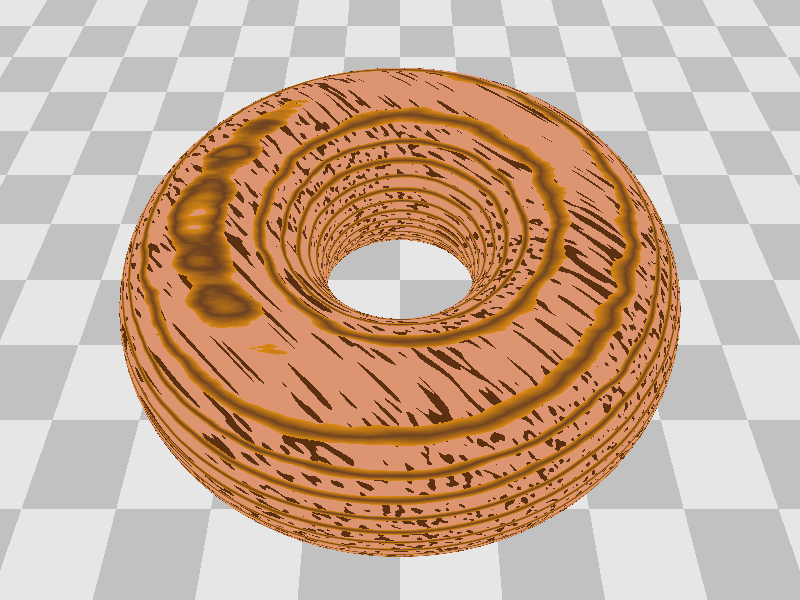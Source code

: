 // ------------------------------------------------------------
// Jednoduchá scéna s uzavřeným objektem, plochou, dvojicí světel
// a jednou kamerou (pozorovatelem)
//
// rendering lze spustit příkazem:
//     povray +W800 +H600 +B +FN +D +Iscene6.pov +Oscene6.png
// (pro náhled postačí zadat povray scene6.pov)
//
// Založeno na souboru původně vytvořeném Danem Farmerem (leden 2002)
// ------------------------------------------------------------

#version 3.5;

// globální nastavení parametrů scény
global_settings {
    assumed_gamma 2.2
}

// načtení všech potřebných externích souborů
#include "colors.inc"

// nastavení kamery (pozorovatele)
camera {
    location  <0, 20, -15>               // pozice kamery
    look_at   <0, -2,   0>               // bod, na který kamera směřuje
}

// první (silnější) světelný zdroj s bílou barvou
light_source {
    <-50, 100, -80>                      // pozice světelného zdroje
    color rgb 1                          // barva světla (všech tří složek)
}

// druhý (slabší) světelný zdroj
light_source {
    <250, 25, -100>                      // pozice světelného zdroje
    color red 0.85 green 0.53 blue 0.10  // barva světla
}

// objekt ve scéně: torus (anuloid)
torus {
    7.0, 4.0                             // geometrické informace
                                         // (poloměry celého toroidu a "trubky")

    // spodní (podkladová) textura se základním vzorkem
    texture {
        pigment {                        // definice vzorku textury
           bozo                          // typ vzorku
           color_map {                   // dvě barvy, které se na vzorku střídají
            [0.0 color red 0.36 green 0.20 blue 0.09]
            [0.4 color red 0.36 green 0.20 blue 0.09]
            [0.4 color red 0.858824 green 0.576471 blue 0.439216]
            [1.01 color red 0.858824 green 0.576471 blue 0.439216]
            }
            scale <4, 0.15, 0.15>        // změna měřítka (velikosti) namapovaného vzorku
            rotate 45*y
        }
    }

    // horní textura, která přidává jemnější vzorek
    texture {
        finish {                         // vlastnosti materiálu
            phong 1                      // intenzita a
            phong_size 100               // velikost odlesků
            brilliance 3                 // míra změny odlesků s úhlem dopadu světelných paprsků
            ambient 0.2                  // ambientní složka (pro simulaci všesměrového světla)
            diffuse 0.8                  // difúzní složka (pro simulaci směrového světla)
        }
        pigment {                        // definice vzorku textury
            wood                         // typ vzorku
            turbulence 0.025
            color_map {                  // čtyři barvy, které se ve vzorku střídají
                [0.00 color red 0.42 green 0.26 blue 0.15]
                [0.15 color red 0.85 green 0.53 blue 0.10]
                [0.40 color rgbf 1]
                [0.80 color red 0.85 green 0.53 blue 0.10]
                [1.01 color red 0.42 green 0.26 blue 0.15]
            }
            scale <3.5, 1, 1>            // změna měřítka a natočení vzorku
            translate -50*y
            rotate 1.5*z
        }
    }
}

plane {                                  // rovina tvořící pozadí scény
    <0, 1, 0>, -6                        // posun a orientace roviny
    texture {                            // textura - vlastnosti povrchu
        pigment {                        // vlastní vzorek textury
            checker color Gray color White*0.9
        }
        finish {                         // optické vlastnosti materiálu
            reflection 0.10
        }
        scale 4
    }
}



// ------------------------------------------------------------
// finito
// ------------------------------------------------------------ 
